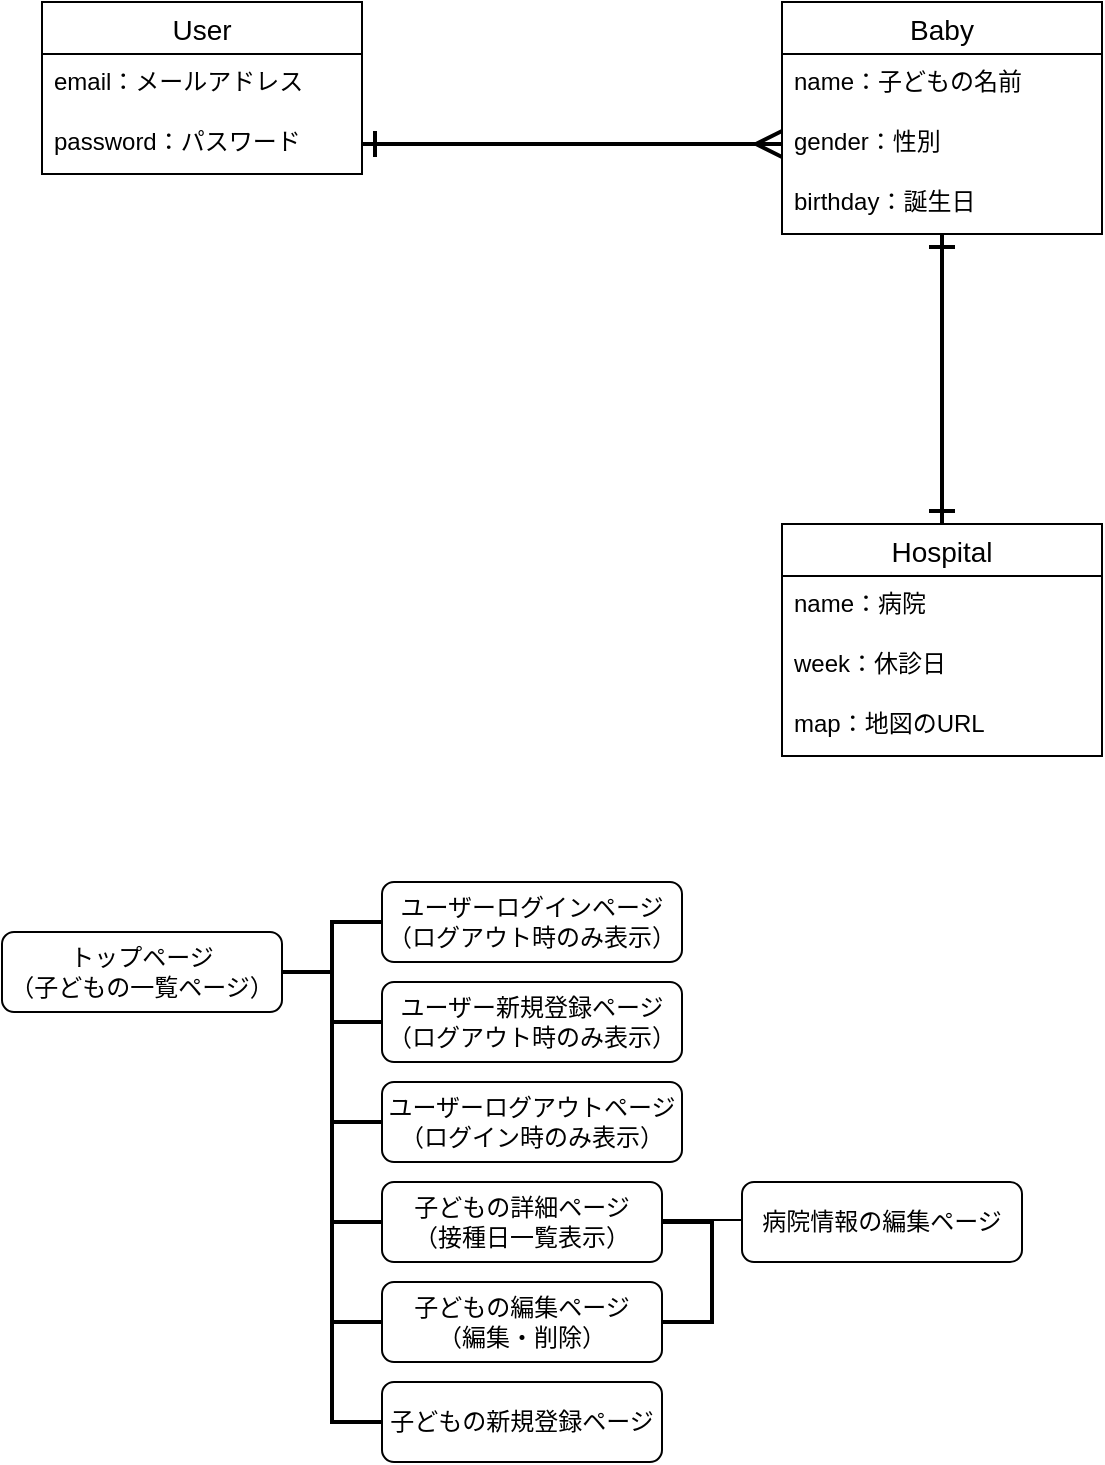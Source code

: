 <mxfile>
    <diagram id="4OqnJM9j0zMVptdITtWk" name="ページ1">
        <mxGraphModel dx="616" dy="1618" grid="0" gridSize="10" guides="1" tooltips="1" connect="1" arrows="1" fold="1" page="0" pageScale="1" pageWidth="827" pageHeight="1169" background="none" math="0" shadow="0">
            <root>
                <mxCell id="0"/>
                <mxCell id="1" parent="0"/>
                <mxCell id="3" value="User" style="swimlane;fontStyle=0;childLayout=stackLayout;horizontal=1;startSize=26;horizontalStack=0;resizeParent=1;resizeParentMax=0;resizeLast=0;collapsible=1;marginBottom=0;align=center;fontSize=14;" parent="1" vertex="1">
                    <mxGeometry x="30" y="-800" width="160" height="86" as="geometry"/>
                </mxCell>
                <mxCell id="4" value="email：メールアドレス" style="text;strokeColor=none;fillColor=none;spacingLeft=4;spacingRight=4;overflow=hidden;rotatable=0;points=[[0,0.5],[1,0.5]];portConstraint=eastwest;fontSize=12;" parent="3" vertex="1">
                    <mxGeometry y="26" width="160" height="30" as="geometry"/>
                </mxCell>
                <mxCell id="5" value="password：パスワード" style="text;strokeColor=none;fillColor=none;spacingLeft=4;spacingRight=4;overflow=hidden;rotatable=0;points=[[0,0.5],[1,0.5]];portConstraint=eastwest;fontSize=12;" parent="3" vertex="1">
                    <mxGeometry y="56" width="160" height="30" as="geometry"/>
                </mxCell>
                <mxCell id="7" value="Baby" style="swimlane;fontStyle=0;childLayout=stackLayout;horizontal=1;startSize=26;horizontalStack=0;resizeParent=1;resizeParentMax=0;resizeLast=0;collapsible=1;marginBottom=0;align=center;fontSize=14;" parent="1" vertex="1">
                    <mxGeometry x="400" y="-800" width="160" height="116" as="geometry"/>
                </mxCell>
                <mxCell id="8" value="name：子どもの名前" style="text;strokeColor=none;fillColor=none;spacingLeft=4;spacingRight=4;overflow=hidden;rotatable=0;points=[[0,0.5],[1,0.5]];portConstraint=eastwest;fontSize=12;" parent="7" vertex="1">
                    <mxGeometry y="26" width="160" height="30" as="geometry"/>
                </mxCell>
                <mxCell id="9" value="gender：性別" style="text;strokeColor=none;fillColor=none;spacingLeft=4;spacingRight=4;overflow=hidden;rotatable=0;points=[[0,0.5],[1,0.5]];portConstraint=eastwest;fontSize=12;" parent="7" vertex="1">
                    <mxGeometry y="56" width="160" height="30" as="geometry"/>
                </mxCell>
                <mxCell id="10" value="birthday：誕生日" style="text;strokeColor=none;fillColor=none;spacingLeft=4;spacingRight=4;overflow=hidden;rotatable=0;points=[[0,0.5],[1,0.5]];portConstraint=eastwest;fontSize=12;" parent="7" vertex="1">
                    <mxGeometry y="86" width="160" height="30" as="geometry"/>
                </mxCell>
                <mxCell id="11" style="edgeStyle=none;html=1;entryX=0;entryY=0.5;entryDx=0;entryDy=0;strokeWidth=2;endSize=10;startSize=10;endArrow=ERmany;endFill=0;startArrow=ERone;startFill=0;" parent="1" source="5" target="9" edge="1">
                    <mxGeometry relative="1" as="geometry"/>
                </mxCell>
                <mxCell id="13" value="Hospital" style="swimlane;fontStyle=0;childLayout=stackLayout;horizontal=1;startSize=26;horizontalStack=0;resizeParent=1;resizeParentMax=0;resizeLast=0;collapsible=1;marginBottom=0;align=center;fontSize=14;" parent="1" vertex="1">
                    <mxGeometry x="400" y="-539" width="160" height="116" as="geometry"/>
                </mxCell>
                <mxCell id="14" value="name：病院" style="text;strokeColor=none;fillColor=none;spacingLeft=4;spacingRight=4;overflow=hidden;rotatable=0;points=[[0,0.5],[1,0.5]];portConstraint=eastwest;fontSize=12;" parent="13" vertex="1">
                    <mxGeometry y="26" width="160" height="30" as="geometry"/>
                </mxCell>
                <mxCell id="15" value="week：休診日&#10;" style="text;strokeColor=none;fillColor=none;spacingLeft=4;spacingRight=4;overflow=hidden;rotatable=0;points=[[0,0.5],[1,0.5]];portConstraint=eastwest;fontSize=12;" parent="13" vertex="1">
                    <mxGeometry y="56" width="160" height="30" as="geometry"/>
                </mxCell>
                <mxCell id="16" value="map：地図のURL" style="text;strokeColor=none;fillColor=none;spacingLeft=4;spacingRight=4;overflow=hidden;rotatable=0;points=[[0,0.5],[1,0.5]];portConstraint=eastwest;fontSize=12;" parent="13" vertex="1">
                    <mxGeometry y="86" width="160" height="30" as="geometry"/>
                </mxCell>
                <mxCell id="17" style="edgeStyle=orthogonalEdgeStyle;html=1;entryX=0.5;entryY=0;entryDx=0;entryDy=0;startArrow=ERone;startFill=0;endArrow=ERone;endFill=0;startSize=10;endSize=10;strokeWidth=2;" parent="1" source="10" target="13" edge="1">
                    <mxGeometry relative="1" as="geometry">
                        <Array as="points">
                            <mxPoint x="480" y="-557"/>
                        </Array>
                    </mxGeometry>
                </mxCell>
                <mxCell id="18" value="トップページ&lt;br&gt;（子どもの一覧ページ）" style="rounded=1;whiteSpace=wrap;html=1;" vertex="1" parent="1">
                    <mxGeometry x="10" y="-335" width="140" height="40" as="geometry"/>
                </mxCell>
                <mxCell id="19" value="ユーザーログインページ&lt;br&gt;（ログアウト時のみ表示）" style="rounded=1;whiteSpace=wrap;html=1;" vertex="1" parent="1">
                    <mxGeometry x="200" y="-360" width="150" height="40" as="geometry"/>
                </mxCell>
                <mxCell id="20" value="子どもの詳細ページ&lt;br&gt;（接種日一覧表示）" style="rounded=1;whiteSpace=wrap;html=1;" vertex="1" parent="1">
                    <mxGeometry x="200" y="-210" width="140" height="40" as="geometry"/>
                </mxCell>
                <mxCell id="22" value="ユーザー新規登録ページ&lt;br&gt;（ログアウト時のみ表示）" style="rounded=1;whiteSpace=wrap;html=1;" vertex="1" parent="1">
                    <mxGeometry x="200" y="-310" width="150" height="40" as="geometry"/>
                </mxCell>
                <mxCell id="23" value="ユーザーログアウトページ&lt;br&gt;（ログイン時のみ表示）" style="rounded=1;whiteSpace=wrap;html=1;" vertex="1" parent="1">
                    <mxGeometry x="200" y="-260" width="150" height="40" as="geometry"/>
                </mxCell>
                <mxCell id="25" value="子どもの編集ページ&lt;br&gt;（編集・削除）" style="rounded=1;whiteSpace=wrap;html=1;" vertex="1" parent="1">
                    <mxGeometry x="200" y="-160" width="140" height="40" as="geometry"/>
                </mxCell>
                <mxCell id="26" value="病院情報の編集ページ" style="rounded=1;whiteSpace=wrap;html=1;" vertex="1" parent="1">
                    <mxGeometry x="380" y="-210" width="140" height="40" as="geometry"/>
                </mxCell>
                <mxCell id="30" value="" style="strokeWidth=2;html=1;shape=mxgraph.flowchart.annotation_2;align=left;labelPosition=right;pointerEvents=1;" vertex="1" parent="1">
                    <mxGeometry x="150" y="-340" width="50" height="50" as="geometry"/>
                </mxCell>
                <mxCell id="39" value="" style="strokeWidth=2;html=1;shape=mxgraph.flowchart.annotation_1;align=left;pointerEvents=1;" vertex="1" parent="1">
                    <mxGeometry x="175" y="-290" width="25" height="50" as="geometry"/>
                </mxCell>
                <mxCell id="40" value="" style="strokeWidth=2;html=1;shape=mxgraph.flowchart.annotation_1;align=left;pointerEvents=1;" vertex="1" parent="1">
                    <mxGeometry x="175" y="-240" width="25" height="50" as="geometry"/>
                </mxCell>
                <mxCell id="41" value="" style="strokeWidth=2;html=1;shape=mxgraph.flowchart.annotation_1;align=left;pointerEvents=1;" vertex="1" parent="1">
                    <mxGeometry x="175" y="-190" width="25" height="50" as="geometry"/>
                </mxCell>
                <mxCell id="42" value="" style="endArrow=none;html=1;" edge="1" parent="1">
                    <mxGeometry width="50" height="50" relative="1" as="geometry">
                        <mxPoint x="340" y="-191" as="sourcePoint"/>
                        <mxPoint x="380" y="-191" as="targetPoint"/>
                    </mxGeometry>
                </mxCell>
                <mxCell id="43" value="" style="strokeWidth=2;html=1;shape=mxgraph.flowchart.annotation_1;align=left;pointerEvents=1;rotation=-180;" vertex="1" parent="1">
                    <mxGeometry x="340" y="-190" width="25" height="50" as="geometry"/>
                </mxCell>
                <mxCell id="44" value="" style="strokeWidth=2;html=1;shape=mxgraph.flowchart.annotation_1;align=left;pointerEvents=1;" vertex="1" parent="1">
                    <mxGeometry x="175" y="-140" width="25" height="50" as="geometry"/>
                </mxCell>
                <mxCell id="46" value="子どもの新規登録ページ" style="rounded=1;whiteSpace=wrap;html=1;" vertex="1" parent="1">
                    <mxGeometry x="200" y="-110" width="140" height="40" as="geometry"/>
                </mxCell>
            </root>
        </mxGraphModel>
    </diagram>
</mxfile>